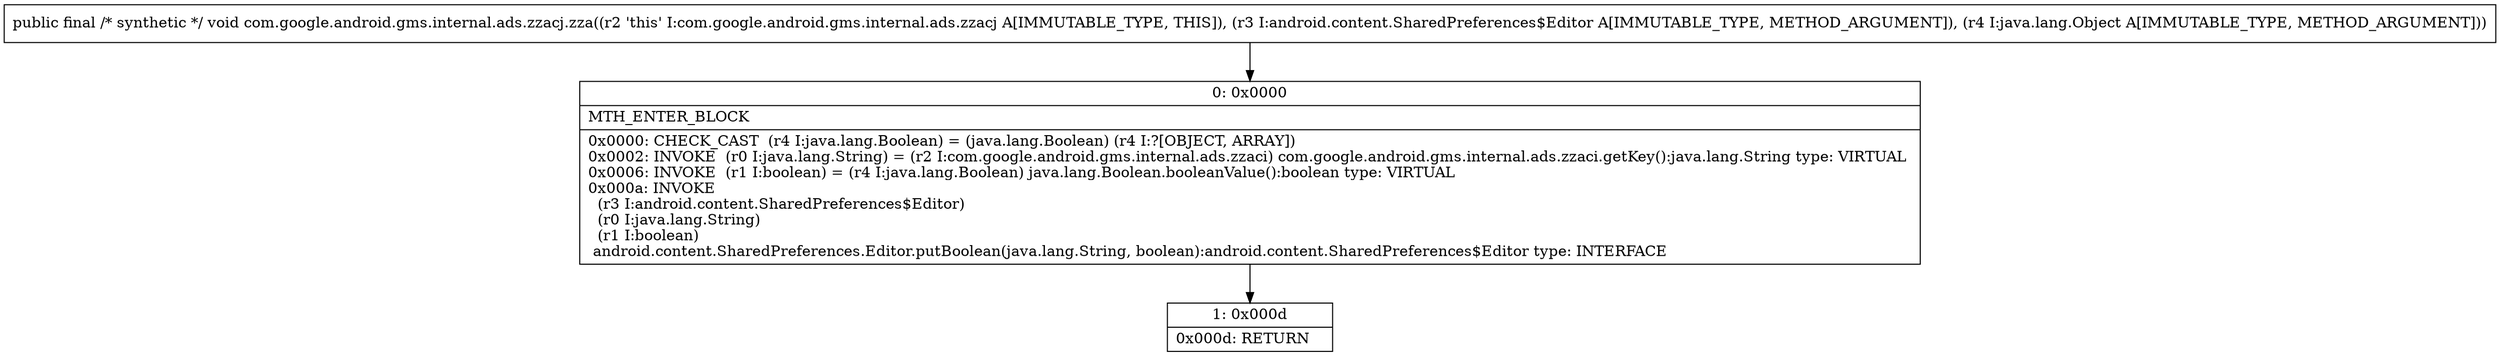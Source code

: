 digraph "CFG forcom.google.android.gms.internal.ads.zzacj.zza(Landroid\/content\/SharedPreferences$Editor;Ljava\/lang\/Object;)V" {
Node_0 [shape=record,label="{0\:\ 0x0000|MTH_ENTER_BLOCK\l|0x0000: CHECK_CAST  (r4 I:java.lang.Boolean) = (java.lang.Boolean) (r4 I:?[OBJECT, ARRAY]) \l0x0002: INVOKE  (r0 I:java.lang.String) = (r2 I:com.google.android.gms.internal.ads.zzaci) com.google.android.gms.internal.ads.zzaci.getKey():java.lang.String type: VIRTUAL \l0x0006: INVOKE  (r1 I:boolean) = (r4 I:java.lang.Boolean) java.lang.Boolean.booleanValue():boolean type: VIRTUAL \l0x000a: INVOKE  \l  (r3 I:android.content.SharedPreferences$Editor)\l  (r0 I:java.lang.String)\l  (r1 I:boolean)\l android.content.SharedPreferences.Editor.putBoolean(java.lang.String, boolean):android.content.SharedPreferences$Editor type: INTERFACE \l}"];
Node_1 [shape=record,label="{1\:\ 0x000d|0x000d: RETURN   \l}"];
MethodNode[shape=record,label="{public final \/* synthetic *\/ void com.google.android.gms.internal.ads.zzacj.zza((r2 'this' I:com.google.android.gms.internal.ads.zzacj A[IMMUTABLE_TYPE, THIS]), (r3 I:android.content.SharedPreferences$Editor A[IMMUTABLE_TYPE, METHOD_ARGUMENT]), (r4 I:java.lang.Object A[IMMUTABLE_TYPE, METHOD_ARGUMENT])) }"];
MethodNode -> Node_0;
Node_0 -> Node_1;
}

